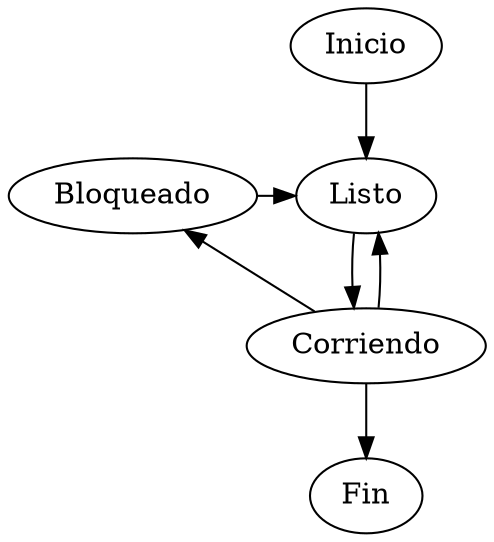 digraph roundrobin
{
  {rank = same; "Inicio";}
  {rank = same; "Listo"; "Bloqueado";}
  {rank = same; "Corriendo";}
  {rank = same; "Fin";}

  "Inicio" -> "Listo";
  "Listo" -> "Corriendo";
  "Corriendo" -> "Fin";
  "Corriendo" -> "Bloqueado";
  "Corriendo" -> "Listo";
  "Bloqueado" -> "Listo";
}
